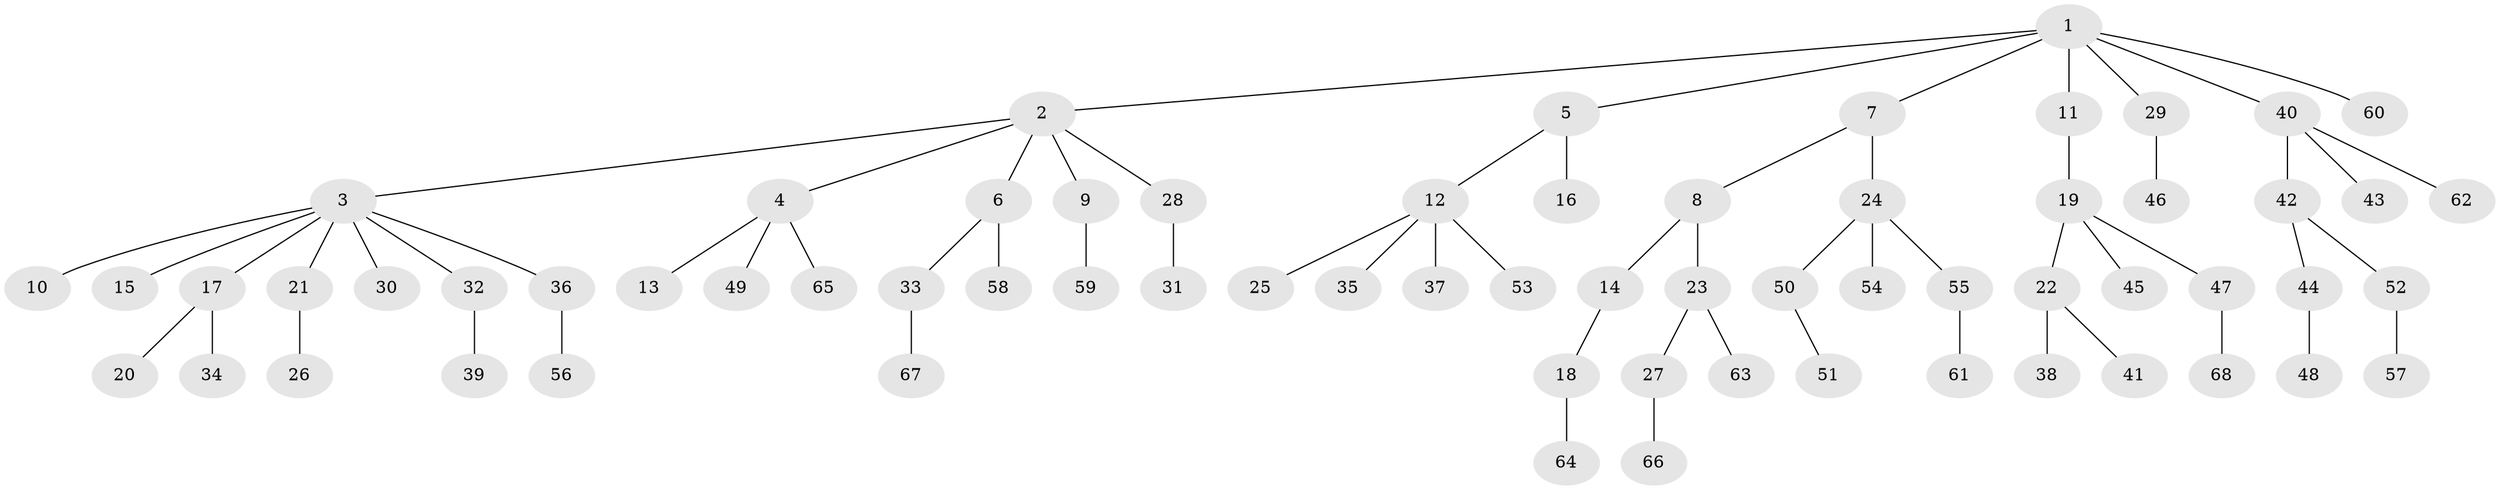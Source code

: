 // Generated by graph-tools (version 1.1) at 2025/37/03/09/25 02:37:06]
// undirected, 68 vertices, 67 edges
graph export_dot {
graph [start="1"]
  node [color=gray90,style=filled];
  1;
  2;
  3;
  4;
  5;
  6;
  7;
  8;
  9;
  10;
  11;
  12;
  13;
  14;
  15;
  16;
  17;
  18;
  19;
  20;
  21;
  22;
  23;
  24;
  25;
  26;
  27;
  28;
  29;
  30;
  31;
  32;
  33;
  34;
  35;
  36;
  37;
  38;
  39;
  40;
  41;
  42;
  43;
  44;
  45;
  46;
  47;
  48;
  49;
  50;
  51;
  52;
  53;
  54;
  55;
  56;
  57;
  58;
  59;
  60;
  61;
  62;
  63;
  64;
  65;
  66;
  67;
  68;
  1 -- 2;
  1 -- 5;
  1 -- 7;
  1 -- 11;
  1 -- 29;
  1 -- 40;
  1 -- 60;
  2 -- 3;
  2 -- 4;
  2 -- 6;
  2 -- 9;
  2 -- 28;
  3 -- 10;
  3 -- 15;
  3 -- 17;
  3 -- 21;
  3 -- 30;
  3 -- 32;
  3 -- 36;
  4 -- 13;
  4 -- 49;
  4 -- 65;
  5 -- 12;
  5 -- 16;
  6 -- 33;
  6 -- 58;
  7 -- 8;
  7 -- 24;
  8 -- 14;
  8 -- 23;
  9 -- 59;
  11 -- 19;
  12 -- 25;
  12 -- 35;
  12 -- 37;
  12 -- 53;
  14 -- 18;
  17 -- 20;
  17 -- 34;
  18 -- 64;
  19 -- 22;
  19 -- 45;
  19 -- 47;
  21 -- 26;
  22 -- 38;
  22 -- 41;
  23 -- 27;
  23 -- 63;
  24 -- 50;
  24 -- 54;
  24 -- 55;
  27 -- 66;
  28 -- 31;
  29 -- 46;
  32 -- 39;
  33 -- 67;
  36 -- 56;
  40 -- 42;
  40 -- 43;
  40 -- 62;
  42 -- 44;
  42 -- 52;
  44 -- 48;
  47 -- 68;
  50 -- 51;
  52 -- 57;
  55 -- 61;
}
